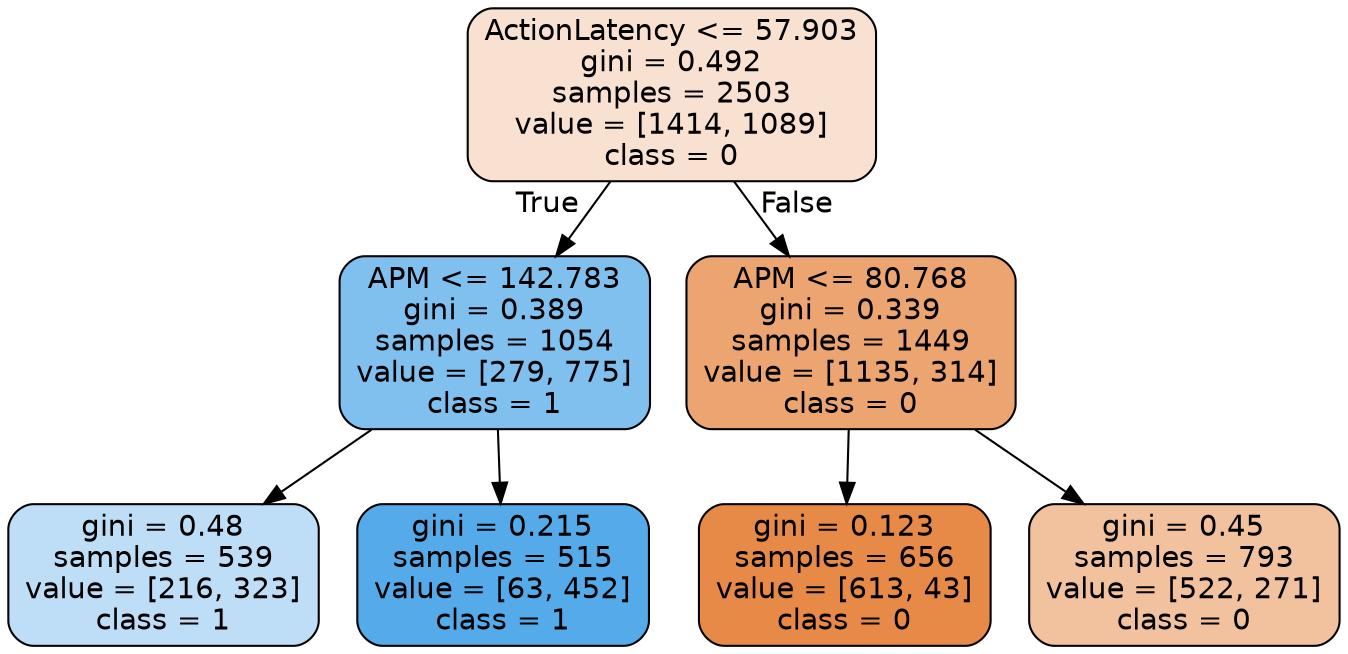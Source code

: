 digraph Tree {
node [shape=box, style="filled, rounded", color="black", fontname=helvetica] ;
edge [fontname=helvetica] ;
0 [label="ActionLatency <= 57.903\ngini = 0.492\nsamples = 2503\nvalue = [1414, 1089]\nclass = 0", fillcolor="#e581393b"] ;
1 [label="APM <= 142.783\ngini = 0.389\nsamples = 1054\nvalue = [279, 775]\nclass = 1", fillcolor="#399de5a3"] ;
0 -> 1 [labeldistance=2.5, labelangle=45, headlabel="True"] ;
2 [label="gini = 0.48\nsamples = 539\nvalue = [216, 323]\nclass = 1", fillcolor="#399de554"] ;
1 -> 2 ;
3 [label="gini = 0.215\nsamples = 515\nvalue = [63, 452]\nclass = 1", fillcolor="#399de5db"] ;
1 -> 3 ;
4 [label="APM <= 80.768\ngini = 0.339\nsamples = 1449\nvalue = [1135, 314]\nclass = 0", fillcolor="#e58139b8"] ;
0 -> 4 [labeldistance=2.5, labelangle=-45, headlabel="False"] ;
5 [label="gini = 0.123\nsamples = 656\nvalue = [613, 43]\nclass = 0", fillcolor="#e58139ed"] ;
4 -> 5 ;
6 [label="gini = 0.45\nsamples = 793\nvalue = [522, 271]\nclass = 0", fillcolor="#e581397b"] ;
4 -> 6 ;
}